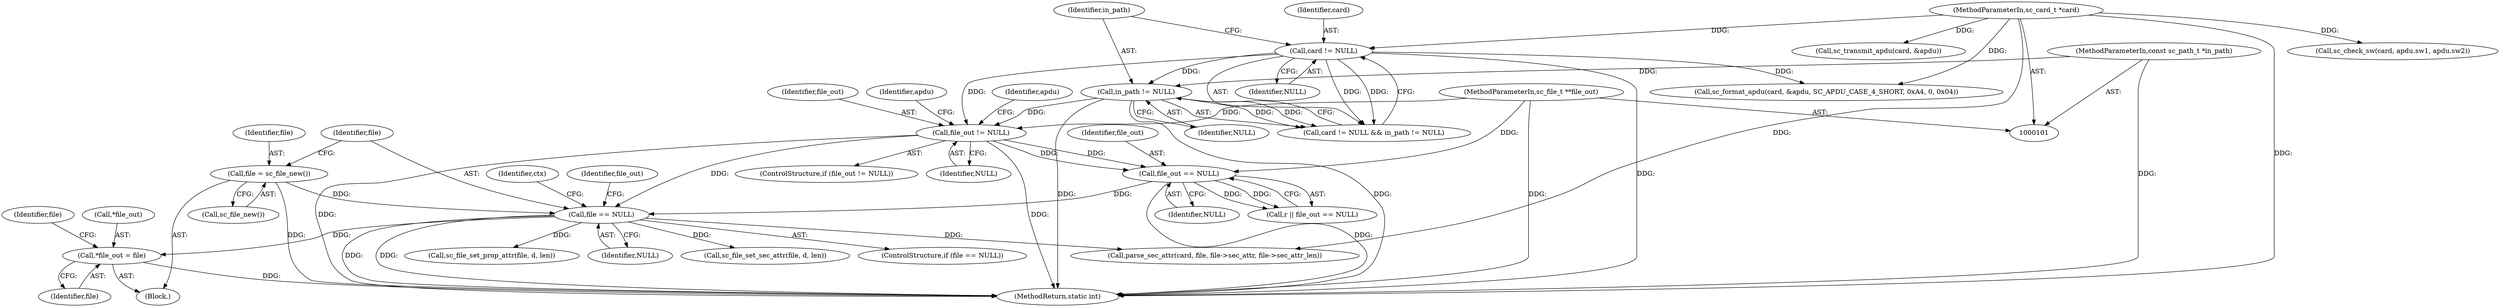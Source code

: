 digraph "0_OpenSC_360e95d45ac4123255a4c796db96337f332160ad#diff-d643a0fa169471dbf2912f4866dc49c5_3@pointer" {
"1000372" [label="(Call,*file_out = file)"];
"1000365" [label="(Call,file == NULL)"];
"1000361" [label="(Call,file = sc_file_new())"];
"1000326" [label="(Call,file_out == NULL)"];
"1000255" [label="(Call,file_out != NULL)"];
"1000104" [label="(MethodParameterIn,sc_file_t **file_out)"];
"1000123" [label="(Call,card != NULL)"];
"1000102" [label="(MethodParameterIn,sc_card_t *card)"];
"1000126" [label="(Call,in_path != NULL)"];
"1000103" [label="(MethodParameterIn,const sc_path_t *in_path)"];
"1000105" [label="(Block,)"];
"1000256" [label="(Identifier,file_out)"];
"1000123" [label="(Call,card != NULL)"];
"1000327" [label="(Identifier,file_out)"];
"1000326" [label="(Call,file_out == NULL)"];
"1000372" [label="(Call,*file_out = file)"];
"1000570" [label="(Call,sc_file_set_sec_attr(file, d, len))"];
"1000257" [label="(Identifier,NULL)"];
"1000589" [label="(Call,parse_sec_attr(card, file, file->sec_attr, file->sec_attr_len))"];
"1000315" [label="(Call,sc_check_sw(card, apdu.sw1, apdu.sw2))"];
"1000304" [label="(Call,sc_transmit_apdu(card, &apdu))"];
"1000122" [label="(Call,card != NULL && in_path != NULL)"];
"1000364" [label="(ControlStructure,if (file == NULL))"];
"1000124" [label="(Identifier,card)"];
"1000147" [label="(Call,sc_format_apdu(card, &apdu, SC_APDU_CASE_4_SHORT, 0xA4, 0, 0x04))"];
"1000374" [label="(Identifier,file_out)"];
"1000261" [label="(Identifier,apdu)"];
"1000126" [label="(Call,in_path != NULL)"];
"1000127" [label="(Identifier,in_path)"];
"1000580" [label="(Call,sc_file_set_prop_attr(file, d, len))"];
"1000125" [label="(Identifier,NULL)"];
"1000378" [label="(Identifier,file)"];
"1000373" [label="(Call,*file_out)"];
"1000255" [label="(Call,file_out != NULL)"];
"1000600" [label="(MethodReturn,static int)"];
"1000128" [label="(Identifier,NULL)"];
"1000324" [label="(Call,r || file_out == NULL)"];
"1000362" [label="(Identifier,file)"];
"1000375" [label="(Identifier,file)"];
"1000254" [label="(ControlStructure,if (file_out != NULL))"];
"1000363" [label="(Call,sc_file_new())"];
"1000328" [label="(Identifier,NULL)"];
"1000367" [label="(Identifier,NULL)"];
"1000103" [label="(MethodParameterIn,const sc_path_t *in_path)"];
"1000365" [label="(Call,file == NULL)"];
"1000279" [label="(Identifier,apdu)"];
"1000366" [label="(Identifier,file)"];
"1000361" [label="(Call,file = sc_file_new())"];
"1000104" [label="(MethodParameterIn,sc_file_t **file_out)"];
"1000102" [label="(MethodParameterIn,sc_card_t *card)"];
"1000369" [label="(Identifier,ctx)"];
"1000372" -> "1000105"  [label="AST: "];
"1000372" -> "1000375"  [label="CFG: "];
"1000373" -> "1000372"  [label="AST: "];
"1000375" -> "1000372"  [label="AST: "];
"1000378" -> "1000372"  [label="CFG: "];
"1000372" -> "1000600"  [label="DDG: "];
"1000365" -> "1000372"  [label="DDG: "];
"1000365" -> "1000364"  [label="AST: "];
"1000365" -> "1000367"  [label="CFG: "];
"1000366" -> "1000365"  [label="AST: "];
"1000367" -> "1000365"  [label="AST: "];
"1000369" -> "1000365"  [label="CFG: "];
"1000374" -> "1000365"  [label="CFG: "];
"1000365" -> "1000600"  [label="DDG: "];
"1000365" -> "1000600"  [label="DDG: "];
"1000361" -> "1000365"  [label="DDG: "];
"1000326" -> "1000365"  [label="DDG: "];
"1000255" -> "1000365"  [label="DDG: "];
"1000365" -> "1000570"  [label="DDG: "];
"1000365" -> "1000580"  [label="DDG: "];
"1000365" -> "1000589"  [label="DDG: "];
"1000361" -> "1000105"  [label="AST: "];
"1000361" -> "1000363"  [label="CFG: "];
"1000362" -> "1000361"  [label="AST: "];
"1000363" -> "1000361"  [label="AST: "];
"1000366" -> "1000361"  [label="CFG: "];
"1000361" -> "1000600"  [label="DDG: "];
"1000326" -> "1000324"  [label="AST: "];
"1000326" -> "1000328"  [label="CFG: "];
"1000327" -> "1000326"  [label="AST: "];
"1000328" -> "1000326"  [label="AST: "];
"1000324" -> "1000326"  [label="CFG: "];
"1000326" -> "1000600"  [label="DDG: "];
"1000326" -> "1000324"  [label="DDG: "];
"1000326" -> "1000324"  [label="DDG: "];
"1000255" -> "1000326"  [label="DDG: "];
"1000255" -> "1000326"  [label="DDG: "];
"1000104" -> "1000326"  [label="DDG: "];
"1000255" -> "1000254"  [label="AST: "];
"1000255" -> "1000257"  [label="CFG: "];
"1000256" -> "1000255"  [label="AST: "];
"1000257" -> "1000255"  [label="AST: "];
"1000261" -> "1000255"  [label="CFG: "];
"1000279" -> "1000255"  [label="CFG: "];
"1000255" -> "1000600"  [label="DDG: "];
"1000255" -> "1000600"  [label="DDG: "];
"1000104" -> "1000255"  [label="DDG: "];
"1000123" -> "1000255"  [label="DDG: "];
"1000126" -> "1000255"  [label="DDG: "];
"1000104" -> "1000101"  [label="AST: "];
"1000104" -> "1000600"  [label="DDG: "];
"1000123" -> "1000122"  [label="AST: "];
"1000123" -> "1000125"  [label="CFG: "];
"1000124" -> "1000123"  [label="AST: "];
"1000125" -> "1000123"  [label="AST: "];
"1000127" -> "1000123"  [label="CFG: "];
"1000122" -> "1000123"  [label="CFG: "];
"1000123" -> "1000600"  [label="DDG: "];
"1000123" -> "1000122"  [label="DDG: "];
"1000123" -> "1000122"  [label="DDG: "];
"1000102" -> "1000123"  [label="DDG: "];
"1000123" -> "1000126"  [label="DDG: "];
"1000123" -> "1000147"  [label="DDG: "];
"1000102" -> "1000101"  [label="AST: "];
"1000102" -> "1000600"  [label="DDG: "];
"1000102" -> "1000147"  [label="DDG: "];
"1000102" -> "1000304"  [label="DDG: "];
"1000102" -> "1000315"  [label="DDG: "];
"1000102" -> "1000589"  [label="DDG: "];
"1000126" -> "1000122"  [label="AST: "];
"1000126" -> "1000128"  [label="CFG: "];
"1000127" -> "1000126"  [label="AST: "];
"1000128" -> "1000126"  [label="AST: "];
"1000122" -> "1000126"  [label="CFG: "];
"1000126" -> "1000600"  [label="DDG: "];
"1000126" -> "1000600"  [label="DDG: "];
"1000126" -> "1000122"  [label="DDG: "];
"1000126" -> "1000122"  [label="DDG: "];
"1000103" -> "1000126"  [label="DDG: "];
"1000103" -> "1000101"  [label="AST: "];
"1000103" -> "1000600"  [label="DDG: "];
}
